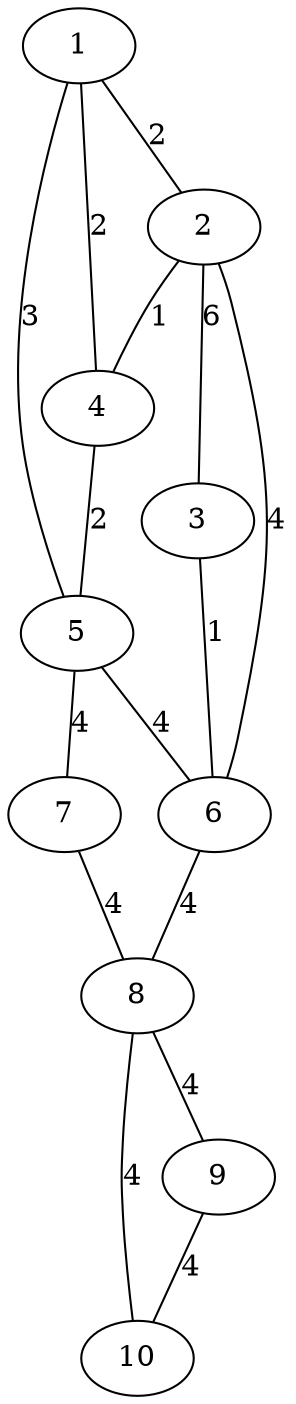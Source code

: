 graph {
	1 -- 4[len=2,label=2];
	1 -- 2[len=2,label=2];
	1 -- 5[len=3,label=3];
	2 -- 4[len=1,label=1];
	2 -- 6[len=4,label=4];
	2 -- 3[len=6,label=6];
	3 -- 6[len=1,label=1];
	4 -- 5[len=2,label=2];
	5 -- 6[len=4,label=4];
	5 -- 7[len=4,label=4];
	6 -- 8[len=4,label=4];
	7 -- 8[len=4,label=4];
	8 -- 9[len=4,label=4];
	8 -- 10[len=4,label=4];
	9 -- 10[len=4,label=4];
}